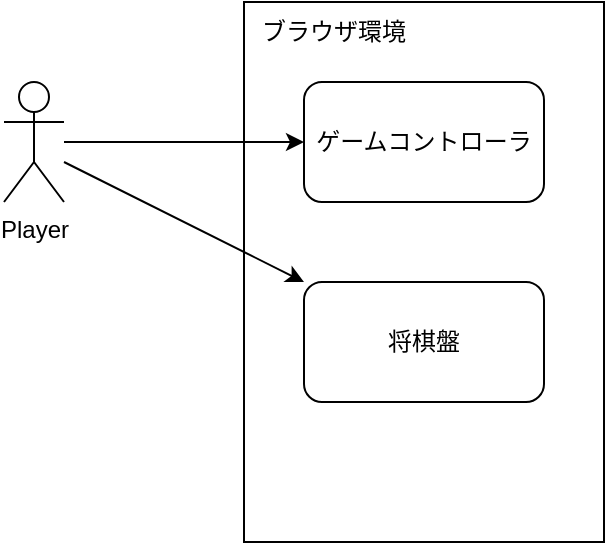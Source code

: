 <mxfile version="19.0.2" type="github"><diagram id="5brhn43KuPyeSoSE2ysi" name="Page-1"><mxGraphModel dx="782" dy="473" grid="1" gridSize="10" guides="1" tooltips="1" connect="1" arrows="1" fold="1" page="1" pageScale="1" pageWidth="827" pageHeight="1169" math="0" shadow="0"><root><mxCell id="0"/><mxCell id="1" parent="0"/><mxCell id="8w7j775fS0ShF0HxpGP6-1" value="Player" style="shape=umlActor;verticalLabelPosition=bottom;verticalAlign=top;html=1;outlineConnect=0;" vertex="1" parent="1"><mxGeometry x="60" y="90" width="30" height="60" as="geometry"/></mxCell><mxCell id="8w7j775fS0ShF0HxpGP6-7" value="" style="rounded=0;whiteSpace=wrap;html=1;" vertex="1" parent="1"><mxGeometry x="180" y="50" width="180" height="270" as="geometry"/></mxCell><mxCell id="8w7j775fS0ShF0HxpGP6-8" value="ゲームコントローラ" style="rounded=1;whiteSpace=wrap;html=1;" vertex="1" parent="1"><mxGeometry x="210" y="90" width="120" height="60" as="geometry"/></mxCell><mxCell id="8w7j775fS0ShF0HxpGP6-10" value="将棋盤" style="rounded=1;whiteSpace=wrap;html=1;" vertex="1" parent="1"><mxGeometry x="210" y="190" width="120" height="60" as="geometry"/></mxCell><mxCell id="8w7j775fS0ShF0HxpGP6-11" value="" style="endArrow=classic;html=1;rounded=0;entryX=0;entryY=0.5;entryDx=0;entryDy=0;" edge="1" parent="1" source="8w7j775fS0ShF0HxpGP6-1" target="8w7j775fS0ShF0HxpGP6-8"><mxGeometry width="50" height="50" relative="1" as="geometry"><mxPoint x="80" y="245" as="sourcePoint"/><mxPoint x="115" y="210" as="targetPoint"/></mxGeometry></mxCell><mxCell id="8w7j775fS0ShF0HxpGP6-13" value="ブラウザ環境" style="text;html=1;strokeColor=none;fillColor=none;align=center;verticalAlign=middle;whiteSpace=wrap;rounded=0;" vertex="1" parent="1"><mxGeometry x="180" y="50" width="90" height="30" as="geometry"/></mxCell><mxCell id="8w7j775fS0ShF0HxpGP6-15" value="" style="endArrow=classic;html=1;rounded=0;" edge="1" parent="1" target="8w7j775fS0ShF0HxpGP6-10"><mxGeometry width="50" height="50" relative="1" as="geometry"><mxPoint x="90" y="130" as="sourcePoint"/><mxPoint x="220" y="130" as="targetPoint"/></mxGeometry></mxCell></root></mxGraphModel></diagram></mxfile>